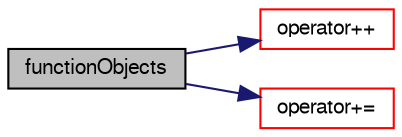 digraph "functionObjects"
{
  bgcolor="transparent";
  edge [fontname="FreeSans",fontsize="10",labelfontname="FreeSans",labelfontsize="10"];
  node [fontname="FreeSans",fontsize="10",shape=record];
  rankdir="LR";
  Node40284 [label="functionObjects",height=0.2,width=0.4,color="black", fillcolor="grey75", style="filled", fontcolor="black"];
  Node40284 -> Node40285 [color="midnightblue",fontsize="10",style="solid",fontname="FreeSans"];
  Node40285 [label="operator++",height=0.2,width=0.4,color="red",URL="$a26350.html#ad29d9fc6ef635c14c2d255bd9958d1bb",tooltip="Prefix increment,. "];
  Node40284 -> Node40310 [color="midnightblue",fontsize="10",style="solid",fontname="FreeSans"];
  Node40310 [label="operator+=",height=0.2,width=0.4,color="red",URL="$a26350.html#af63f3d8bbf1e8a68f92de07ee2baaea3",tooltip="Set deltaT to that specified and increment time via operator++() "];
}
